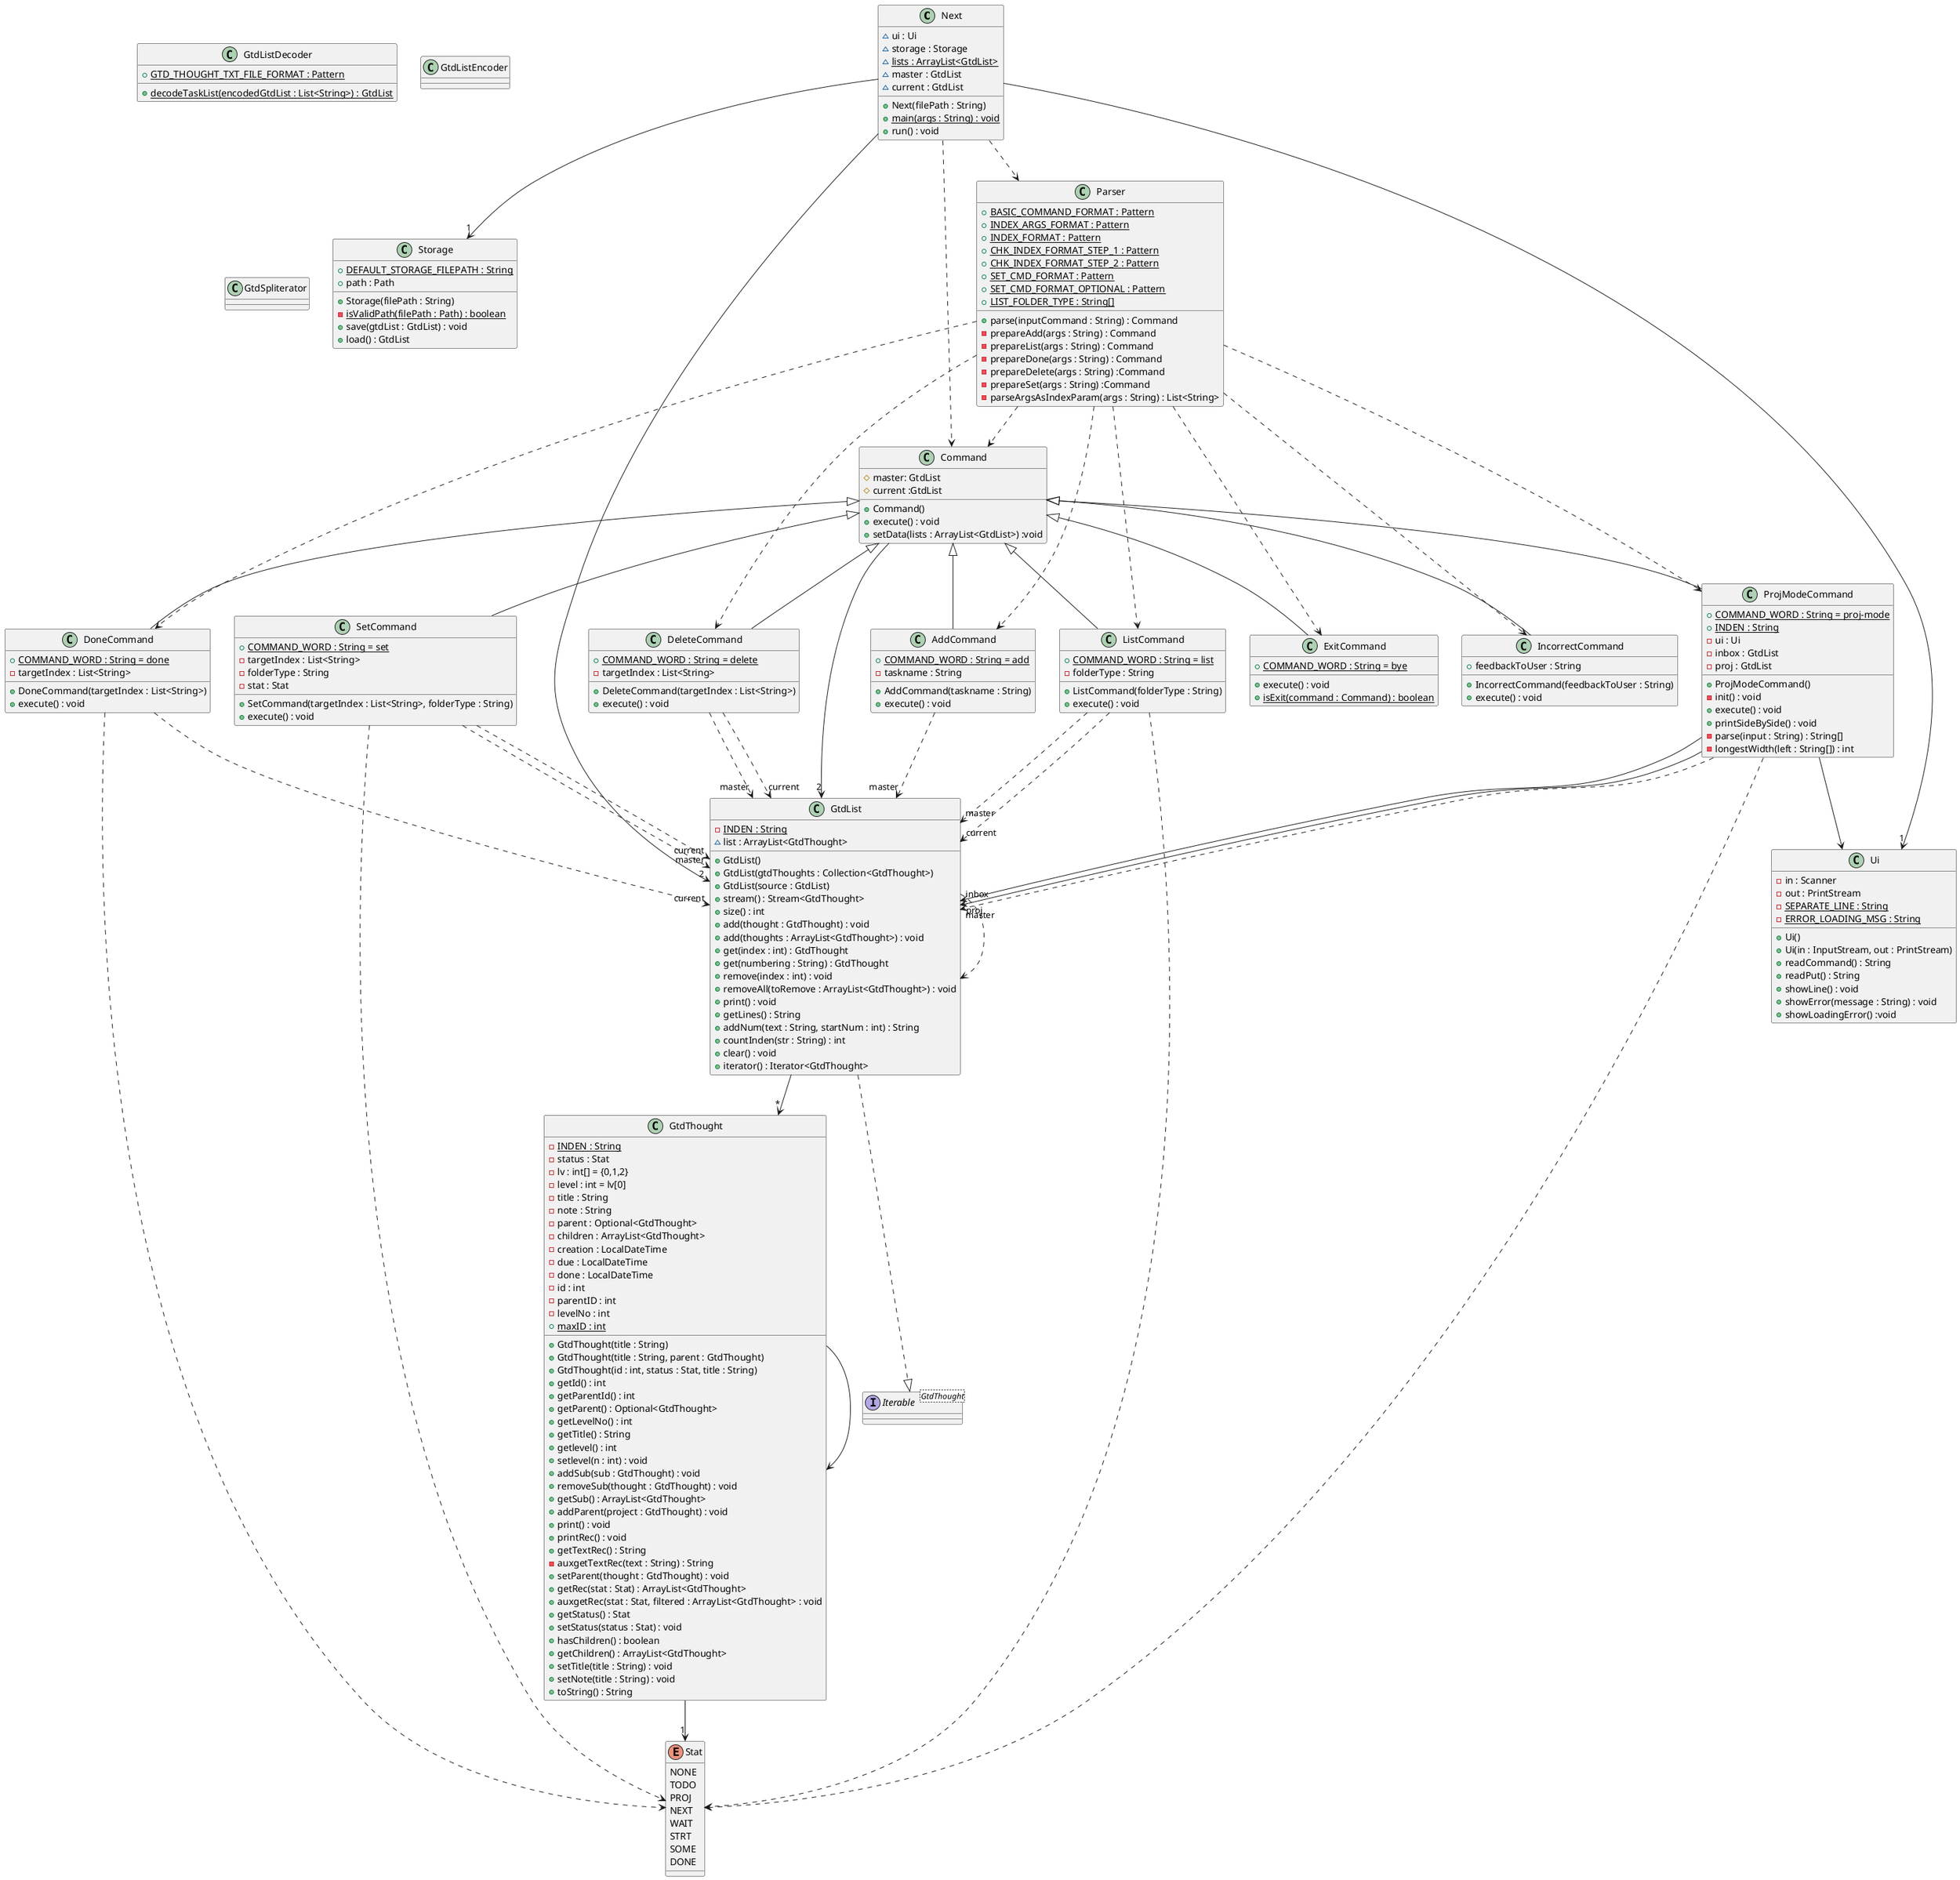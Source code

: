 @startuml
class Next {
    ~ui : Ui
    ~storage : Storage
    ~{static} lists : ArrayList<GtdList>
    ~master : GtdList
    ~current : GtdList

    +Next(filePath : String)
    +{static} main(args : String) : void
    +run() : void
}
class Storage {
    +{static} DEFAULT_STORAGE_FILEPATH : String
    +path : Path

    +Storage(filePath : String)
    -{static} isValidPath(filePath : Path) : boolean
    +save(gtdList : GtdList) : void
    +load() : GtdList
}
class Ui {
    -in : Scanner
    -out : PrintStream
    -{static} SEPARATE_LINE : String
    -{static} ERROR_LOADING_MSG : String

    +Ui()
    +Ui(in : InputStream, out : PrintStream)
    +readCommand() : String
    +readPut() : String
    +showLine() : void
    +showError(message : String) : void
    +showLoadingError() :void
}

class Parser {
    +{static} BASIC_COMMAND_FORMAT : Pattern
    +{static} INDEX_ARGS_FORMAT : Pattern
    +{static} INDEX_FORMAT : Pattern
    +{static} CHK_INDEX_FORMAT_STEP_1 : Pattern
    +{static} CHK_INDEX_FORMAT_STEP_2 : Pattern
    +{static} SET_CMD_FORMAT : Pattern
    +{static} SET_CMD_FORMAT_OPTIONAL : Pattern
    +{static} LIST_FOLDER_TYPE : String[]

    +parse(inputCommand : String) : Command
    -prepareAdd(args : String) : Command
    -prepareList(args : String) : Command
    -prepareDone(args : String) : Command
    -prepareDelete(args : String) :Command
    -prepareSet(args : String) :Command
    -parseArgsAsIndexParam(args : String) : List<String>
}
class Command {
    #master: GtdList
    #current :GtdList

    +Command()
    +execute() : void
    +setData(lists : ArrayList<GtdList>) :void
}
class AddCommand {
    +{static} COMMAND_WORD : String = add
    -taskname : String

    +AddCommand(taskname : String)
    +execute() : void
}
class DeleteCommand {
    +{static} COMMAND_WORD : String = delete
    -targetIndex : List<String>

    +DeleteCommand(targetIndex : List<String>)
    +execute() : void
}
class DoneCommand {
     +{static} COMMAND_WORD : String = done
     -targetIndex : List<String>

     +DoneCommand(targetIndex : List<String>)
     +execute() : void
}
class ExitCommand {
     +{static} COMMAND_WORD : String = bye

     +execute() : void
     +{static} isExit(command : Command) : boolean
}
class IncorrectCommand {
    +feedbackToUser : String

    +IncorrectCommand(feedbackToUser : String)
    +execute() : void
}
class ListCommand {
    +{static} COMMAND_WORD : String = list
    -folderType : String

    +ListCommand(folderType : String)
    +execute() : void
}
class ProjModeCommand {
    +{static} COMMAND_WORD : String = proj-mode
    +{static} INDEN : String
    -ui : Ui
    -inbox : GtdList
    -proj : GtdList

    +ProjModeCommand()
    -init() : void
    +execute() : void
    +printSideBySide() : void
    -parse(input : String) : String[]
    -longestWidth(left : String[]) : int
}
class SetCommand {
    +{static} COMMAND_WORD : String = set
    -targetIndex : List<String>
    -folderType : String
    -stat : Stat

    +SetCommand(targetIndex : List<String>, folderType : String)
    +execute() : void
}

class GtdListDecoder {
    +{static} GTD_THOUGHT_TXT_FILE_FORMAT : Pattern

    +{static} decodeTaskList(encodedGtdList : List<String>) : GtdList
}
class GtdListEncoder

class GtdList {
    -{static} INDEN : String
    ~list : ArrayList<GtdThought>

    +GtdList()
    +GtdList(gtdThoughts : Collection<GtdThought>)
    +GtdList(source : GtdList)
    +stream() : Stream<GtdThought>
    +size() : int
    +add(thought : GtdThought) : void
    +add(thoughts : ArrayList<GtdThought>) : void
    +get(index : int) : GtdThought
    +get(numbering : String) : GtdThought
    +remove(index : int) : void
    +removeAll(toRemove : ArrayList<GtdThought>) : void
    +print() : void
    +getLines() : String
    +addNum(text : String, startNum : int) : String
    +countInden(str : String) : int
    +clear() : void
    +iterator() : Iterator<GtdThought>
}
interface Iterable<GtdThought>
GtdList ..|> Iterable
GtdList --> "*" GtdThought
GtdList ..> GtdList

class GtdThought {
    -{static} INDEN : String
    -status : Stat
    -lv : int[] = {0,1,2}
    -level : int = lv[0]
    -title : String
    -note : String
    -parent : Optional<GtdThought>
    -children : ArrayList<GtdThought>
    -creation : LocalDateTime
    -due : LocalDateTime
    -done : LocalDateTime
    -id : int
    -parentID : int
    -levelNo : int
    +{static} maxID : int

    +GtdThought(title : String)
    +GtdThought(title : String, parent : GtdThought)
    +GtdThought(id : int, status : Stat, title : String)
    +getId() : int
    +getParentId() : int
    +getParent() : Optional<GtdThought>
    +getLevelNo() : int
    +getTitle() : String
    +getlevel() : int
    +setlevel(n : int) : void
    +addSub(sub : GtdThought) : void
    +removeSub(thought : GtdThought) : void
    +getSub() : ArrayList<GtdThought>
    +addParent(project : GtdThought) : void
    +print() : void
    +printRec() : void
    +getTextRec() : String
    -auxgetTextRec(text : String) : String
    +setParent(thought : GtdThought) : void
    +getRec(stat : Stat) : ArrayList<GtdThought>
    +auxgetRec(stat : Stat, filtered : ArrayList<GtdThought> : void
    +getStatus() : Stat
    +setStatus(status : Stat) : void
    +hasChildren() : boolean
    +getChildren() : ArrayList<GtdThought>
    +setTitle(title : String) : void
    +setNote(title : String) : void
    +toString() : String
}
GtdThought --> GtdThought
GtdThought --> "1" Stat

class GtdSpliterator
enum Stat{
    NONE
    TODO
    PROJ
    NEXT
    WAIT
    STRT
    SOME
    DONE
}

Next --> "1" Ui
Next --> "1" Storage
Next --> "2" GtdList
Next ..> Command
Next ..> Parser

Command --> "2" GtdList

AddCommand ..> "master" GtdList
'AddCommand ..> GtdThought

DeleteCommand ..> "master" GtdList
DeleteCommand ..> "current" GtdList
'DeleteCommand ..> GtdThought

DoneCommand ..> "current" GtdList
'DoneCommand ..> GtdThought
DoneCommand ..> Stat

ListCommand ..> Stat
ListCommand ..> "master" GtdList
ListCommand ..> "current" GtdList

ProjModeCommand --> "inbox" GtdList
ProjModeCommand --> "proj" GtdList
ProjModeCommand ..> "master" GtdList
ProjModeCommand --> Ui
'ProjModeCommand ..> GtdThought
ProjModeCommand ..> Stat

SetCommand ..> Stat
SetCommand ..> "master" GtdList
SetCommand ..> "current" GtdList
'SetCommand ..> GtdThought

Parser ..> Command
Parser ..> AddCommand
Parser ..> DeleteCommand
Parser ..> DoneCommand
Parser ..> ListCommand
Parser ..> ProjModeCommand
Parser ..> ExitCommand
Parser ..> IncorrectCommand



Command <|-- AddCommand
Command <|-- DeleteCommand
Command <|-- DoneCommand
Command <|-- ListCommand
Command <|-- ProjModeCommand
Command <|-- SetCommand
Command <|-- ExitCommand
Command <|-- IncorrectCommand



@enduml
